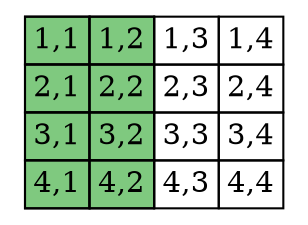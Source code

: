 graph title {
    node[shape=plaintext colorscheme=accent8 ];
    a[
        label=< <TABLE CELLBORDER="1" BORDER="0" CELLSPACING="0" CELLPADDING="3">
<tr>
<td bgcolor="1">1,1</td><td bgcolor="1">1,2</td><td>1,3</td><td>1,4</td></tr>
<tr>
<td bgcolor="1">2,1</td><td bgcolor="1">2,2</td><td>2,3</td><td>2,4</td></tr>
<tr>
<td bgcolor="1">3,1</td><td bgcolor="1">3,2</td><td>3,3</td><td>3,4</td></tr>
<tr>
<td bgcolor="1">4,1</td><td bgcolor="1">4,2</td><td>4,3</td><td>4,4</td></tr>
</TABLE> >
    ]
}
